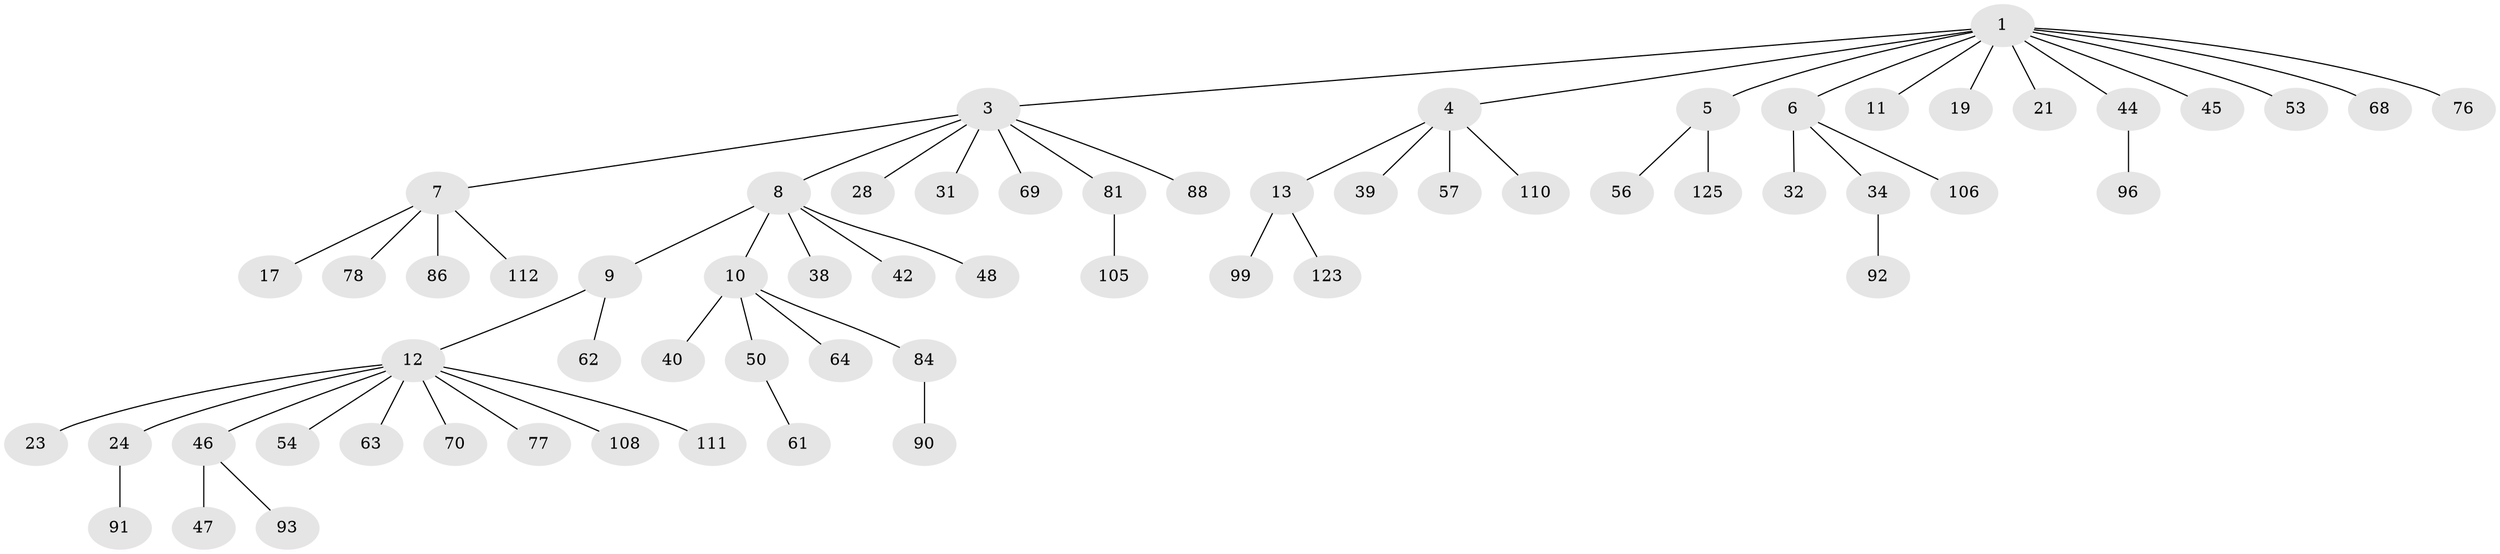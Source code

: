 // original degree distribution, {8: 0.015873015873015872, 6: 0.031746031746031744, 5: 0.03968253968253968, 4: 0.031746031746031744, 3: 0.07936507936507936, 2: 0.30158730158730157, 1: 0.5}
// Generated by graph-tools (version 1.1) at 2025/15/03/09/25 04:15:27]
// undirected, 63 vertices, 62 edges
graph export_dot {
graph [start="1"]
  node [color=gray90,style=filled];
  1 [super="+2"];
  3 [super="+72"];
  4;
  5 [super="+51"];
  6;
  7;
  8 [super="+15"];
  9 [super="+20"];
  10 [super="+14+73+35"];
  11 [super="+119"];
  12 [super="+16+33+22+94+97"];
  13 [super="+18"];
  17 [super="+101"];
  19;
  21 [super="+27+26"];
  23 [super="+85"];
  24 [super="+74+25+55+52"];
  28;
  31;
  32;
  34;
  38 [super="+41"];
  39 [super="+126"];
  40;
  42 [super="+115"];
  44 [super="+60"];
  45 [super="+79"];
  46 [super="+89+58"];
  47;
  48 [super="+103"];
  50;
  53 [super="+65+75+67"];
  54;
  56 [super="+83"];
  57;
  61;
  62;
  63 [super="+66+122"];
  64;
  68;
  69 [super="+82+80"];
  70 [super="+104"];
  76;
  77;
  78;
  81;
  84;
  86 [super="+95"];
  88;
  90;
  91;
  92;
  93;
  96 [super="+98"];
  99;
  105;
  106;
  108;
  110;
  111;
  112;
  123 [super="+124"];
  125;
  1 -- 3;
  1 -- 11;
  1 -- 19;
  1 -- 21;
  1 -- 45;
  1 -- 53;
  1 -- 76;
  1 -- 68;
  1 -- 4;
  1 -- 5;
  1 -- 6;
  1 -- 44;
  3 -- 7;
  3 -- 8;
  3 -- 28;
  3 -- 31;
  3 -- 69;
  3 -- 88;
  3 -- 81;
  4 -- 13;
  4 -- 39;
  4 -- 57;
  4 -- 110;
  5 -- 56;
  5 -- 125;
  6 -- 32;
  6 -- 34;
  6 -- 106;
  7 -- 17;
  7 -- 78;
  7 -- 86;
  7 -- 112;
  8 -- 9;
  8 -- 10;
  8 -- 48;
  8 -- 42;
  8 -- 38;
  9 -- 12;
  9 -- 62;
  10 -- 40;
  10 -- 64;
  10 -- 84;
  10 -- 50;
  12 -- 23;
  12 -- 70;
  12 -- 54;
  12 -- 24;
  12 -- 111;
  12 -- 108;
  12 -- 77;
  12 -- 46;
  12 -- 63;
  13 -- 99;
  13 -- 123;
  24 -- 91;
  34 -- 92;
  44 -- 96;
  46 -- 47;
  46 -- 93;
  50 -- 61;
  81 -- 105;
  84 -- 90;
}
